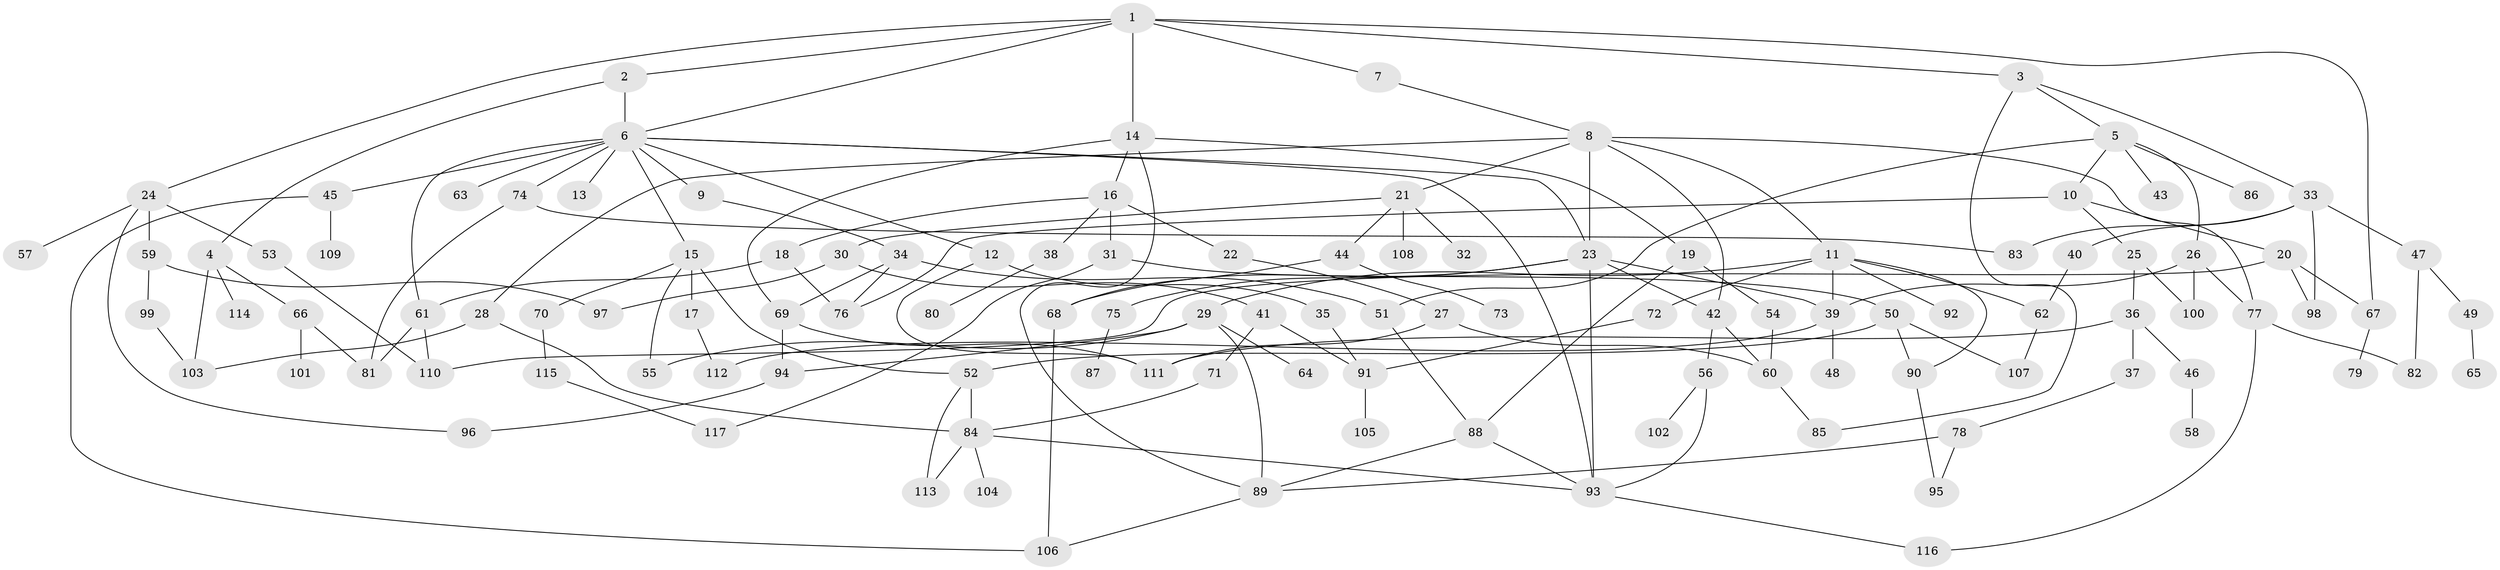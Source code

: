 // Generated by graph-tools (version 1.1) at 2025/01/03/09/25 03:01:04]
// undirected, 117 vertices, 172 edges
graph export_dot {
graph [start="1"]
  node [color=gray90,style=filled];
  1;
  2;
  3;
  4;
  5;
  6;
  7;
  8;
  9;
  10;
  11;
  12;
  13;
  14;
  15;
  16;
  17;
  18;
  19;
  20;
  21;
  22;
  23;
  24;
  25;
  26;
  27;
  28;
  29;
  30;
  31;
  32;
  33;
  34;
  35;
  36;
  37;
  38;
  39;
  40;
  41;
  42;
  43;
  44;
  45;
  46;
  47;
  48;
  49;
  50;
  51;
  52;
  53;
  54;
  55;
  56;
  57;
  58;
  59;
  60;
  61;
  62;
  63;
  64;
  65;
  66;
  67;
  68;
  69;
  70;
  71;
  72;
  73;
  74;
  75;
  76;
  77;
  78;
  79;
  80;
  81;
  82;
  83;
  84;
  85;
  86;
  87;
  88;
  89;
  90;
  91;
  92;
  93;
  94;
  95;
  96;
  97;
  98;
  99;
  100;
  101;
  102;
  103;
  104;
  105;
  106;
  107;
  108;
  109;
  110;
  111;
  112;
  113;
  114;
  115;
  116;
  117;
  1 -- 2;
  1 -- 3;
  1 -- 6;
  1 -- 7;
  1 -- 14;
  1 -- 24;
  1 -- 67;
  2 -- 4;
  2 -- 6;
  3 -- 5;
  3 -- 33;
  3 -- 85;
  4 -- 66;
  4 -- 114;
  4 -- 103;
  5 -- 10;
  5 -- 26;
  5 -- 43;
  5 -- 86;
  5 -- 51;
  6 -- 9;
  6 -- 12;
  6 -- 13;
  6 -- 15;
  6 -- 45;
  6 -- 63;
  6 -- 74;
  6 -- 61;
  6 -- 93;
  6 -- 23;
  7 -- 8;
  8 -- 11;
  8 -- 21;
  8 -- 23;
  8 -- 28;
  8 -- 77;
  8 -- 42;
  9 -- 34;
  10 -- 20;
  10 -- 25;
  10 -- 76;
  11 -- 29;
  11 -- 62;
  11 -- 72;
  11 -- 92;
  11 -- 90;
  11 -- 39;
  12 -- 35;
  12 -- 111;
  14 -- 16;
  14 -- 19;
  14 -- 69;
  14 -- 89;
  15 -- 17;
  15 -- 52;
  15 -- 55;
  15 -- 70;
  16 -- 18;
  16 -- 22;
  16 -- 31;
  16 -- 38;
  17 -- 112;
  18 -- 61;
  18 -- 76;
  19 -- 54;
  19 -- 88;
  20 -- 67;
  20 -- 110;
  20 -- 98;
  21 -- 30;
  21 -- 32;
  21 -- 44;
  21 -- 108;
  22 -- 27;
  23 -- 39;
  23 -- 42;
  23 -- 75;
  23 -- 93;
  23 -- 68;
  24 -- 53;
  24 -- 57;
  24 -- 59;
  24 -- 96;
  25 -- 36;
  25 -- 100;
  26 -- 77;
  26 -- 39;
  26 -- 100;
  27 -- 60;
  27 -- 111;
  28 -- 84;
  28 -- 103;
  29 -- 64;
  29 -- 94;
  29 -- 89;
  29 -- 55;
  30 -- 41;
  30 -- 97;
  31 -- 50;
  31 -- 117;
  33 -- 40;
  33 -- 47;
  33 -- 83;
  33 -- 98;
  34 -- 51;
  34 -- 76;
  34 -- 69;
  35 -- 91;
  36 -- 37;
  36 -- 46;
  36 -- 111;
  37 -- 78;
  38 -- 80;
  39 -- 48;
  39 -- 112;
  40 -- 62;
  41 -- 71;
  41 -- 91;
  42 -- 56;
  42 -- 60;
  44 -- 68;
  44 -- 73;
  45 -- 109;
  45 -- 106;
  46 -- 58;
  47 -- 49;
  47 -- 82;
  49 -- 65;
  50 -- 90;
  50 -- 107;
  50 -- 52;
  51 -- 88;
  52 -- 84;
  52 -- 113;
  53 -- 110;
  54 -- 60;
  56 -- 102;
  56 -- 93;
  59 -- 97;
  59 -- 99;
  60 -- 85;
  61 -- 110;
  61 -- 81;
  62 -- 107;
  66 -- 81;
  66 -- 101;
  67 -- 79;
  68 -- 106;
  69 -- 111;
  69 -- 94;
  70 -- 115;
  71 -- 84;
  72 -- 91;
  74 -- 83;
  74 -- 81;
  75 -- 87;
  77 -- 82;
  77 -- 116;
  78 -- 89;
  78 -- 95;
  84 -- 104;
  84 -- 113;
  84 -- 93;
  88 -- 93;
  88 -- 89;
  89 -- 106;
  90 -- 95;
  91 -- 105;
  93 -- 116;
  94 -- 96;
  99 -- 103;
  115 -- 117;
}
